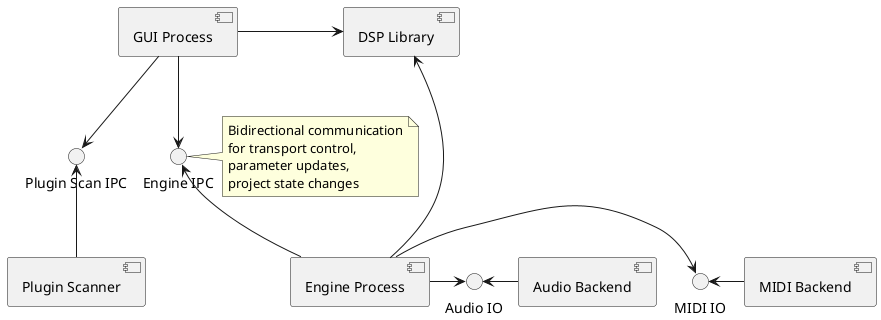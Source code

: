 @startuml Zrythm Components
interface "Audio IO" as audio_io
interface "MIDI IO" as midi_io
interface "Plugin Scan IPC" as plugin_bridge
interface "Engine IPC" as engine_ipc

[GUI Process] as gui
[Engine Process] as engine
[Plugin Scanner] as scanner
[DSP Library] as dsp
[Audio Backend] as audio_backend
[MIDI Backend] as midi_backend

' Core communication paths
gui -down-> engine_ipc
engine -up-> engine_ipc

' Audio/MIDI paths
engine -right-> audio_io
audio_backend -left-> audio_io
engine -right-> midi_io
midi_backend -left-> midi_io

' Plugin scanning
gui -down-> plugin_bridge
scanner -up-> plugin_bridge

' Shared library
dsp <-left- gui
dsp <-right- engine

note right of engine_ipc
  Bidirectional communication
  for transport control,
  parameter updates,
  project state changes
end note
@enduml
